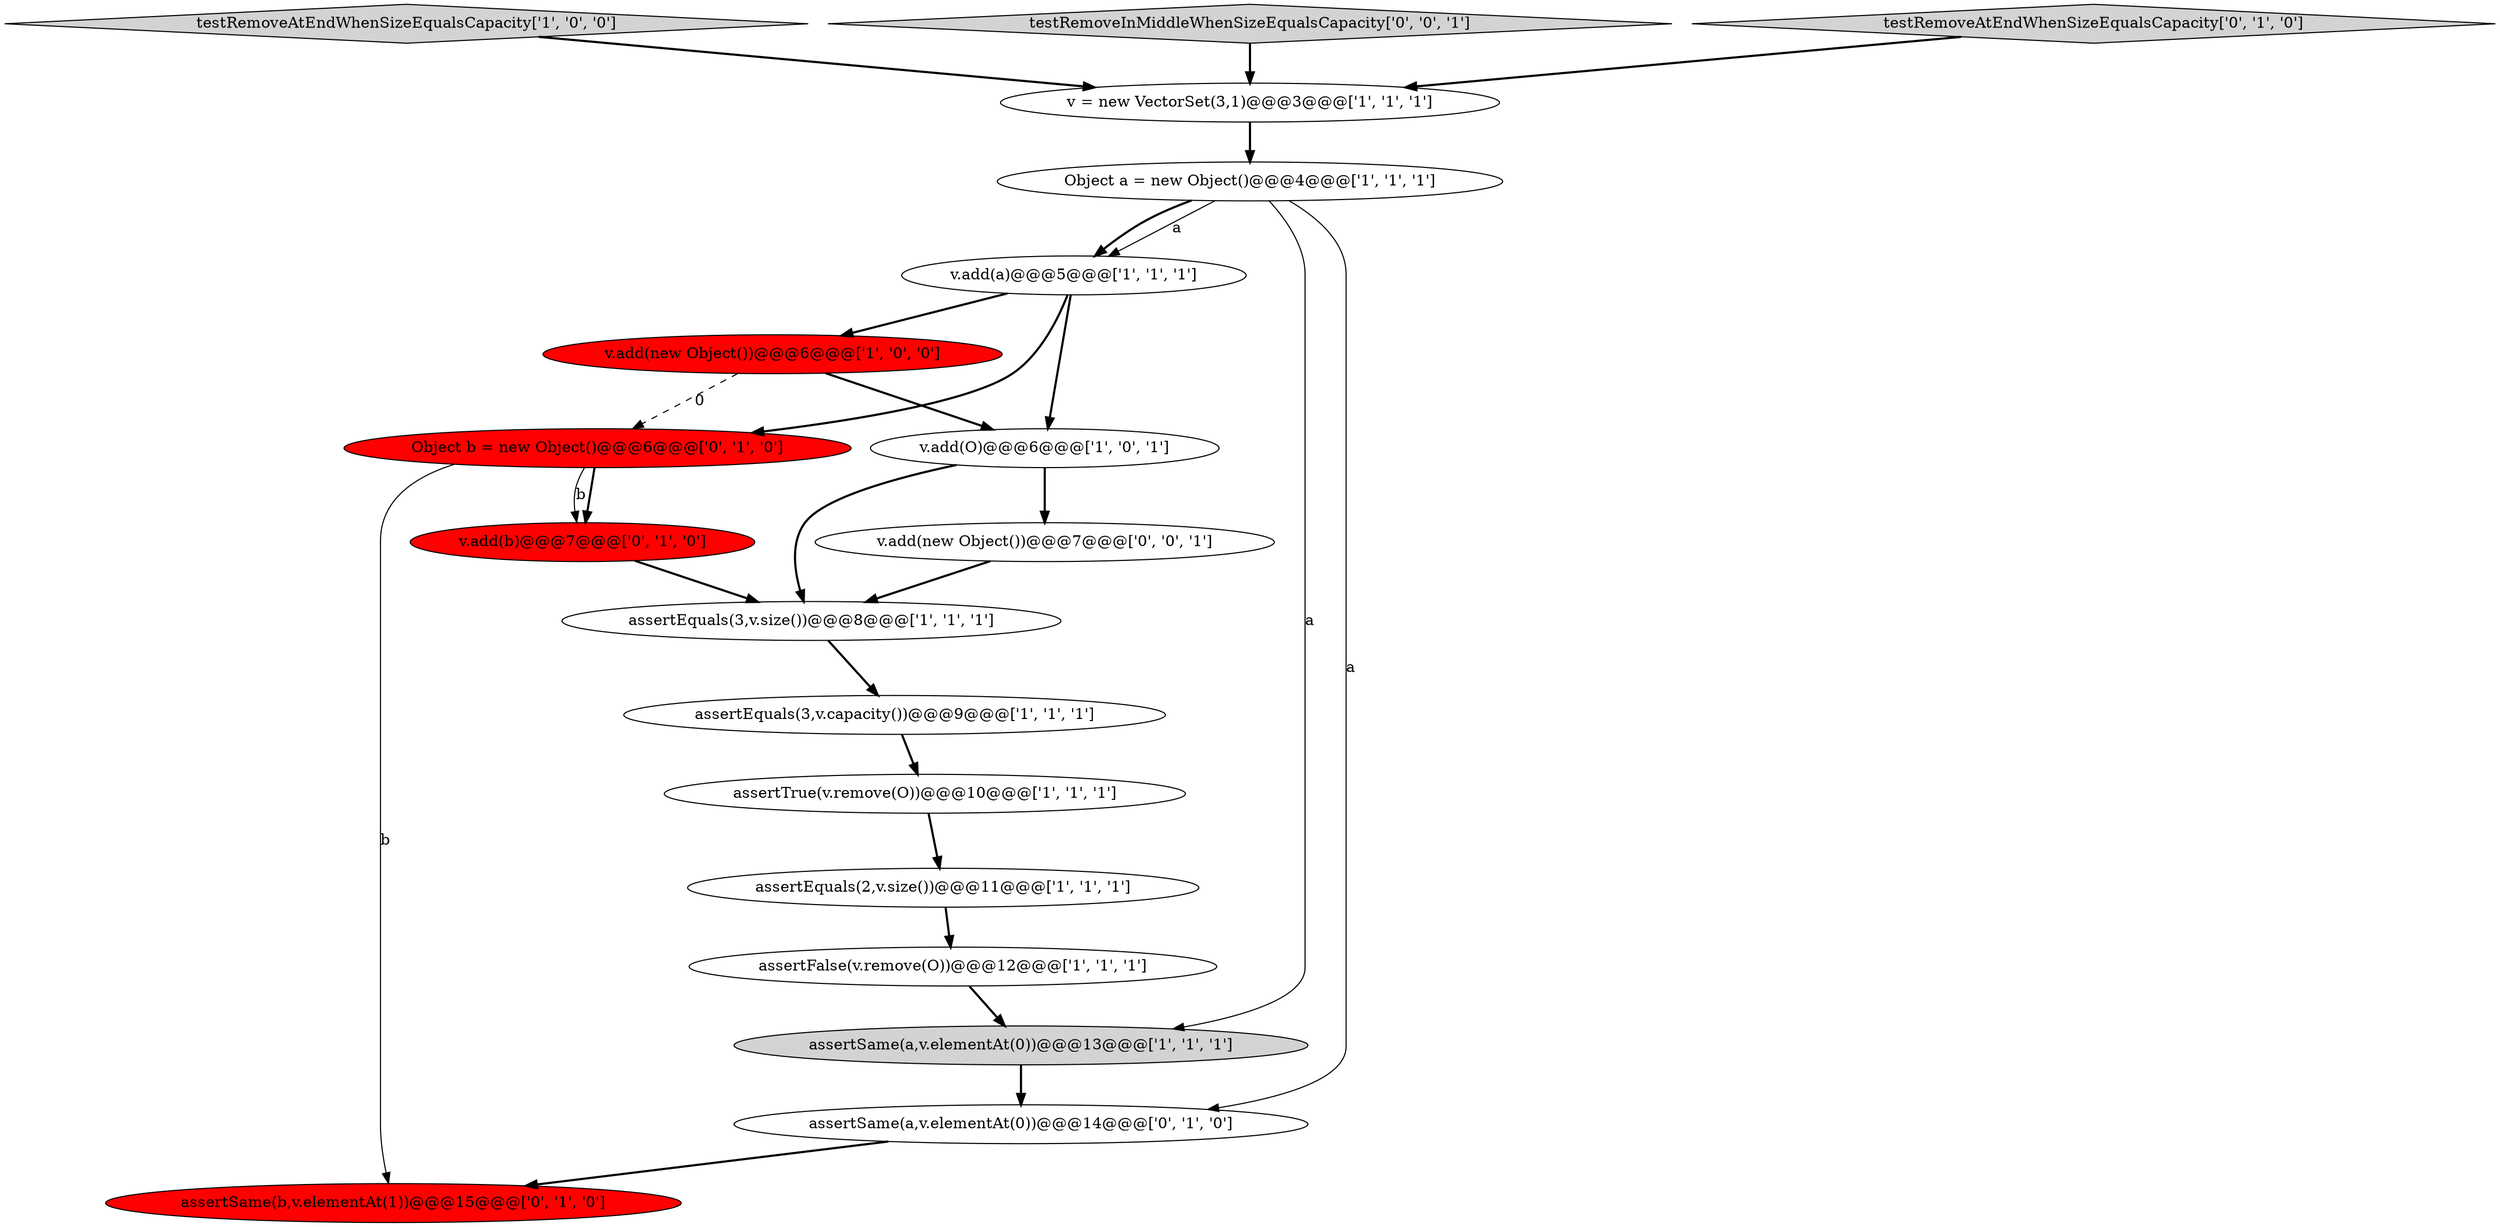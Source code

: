digraph {
2 [style = filled, label = "assertFalse(v.remove(O))@@@12@@@['1', '1', '1']", fillcolor = white, shape = ellipse image = "AAA0AAABBB1BBB"];
9 [style = filled, label = "testRemoveAtEndWhenSizeEqualsCapacity['1', '0', '0']", fillcolor = lightgray, shape = diamond image = "AAA0AAABBB1BBB"];
8 [style = filled, label = "v.add(new Object())@@@6@@@['1', '0', '0']", fillcolor = red, shape = ellipse image = "AAA1AAABBB1BBB"];
11 [style = filled, label = "assertEquals(3,v.capacity())@@@9@@@['1', '1', '1']", fillcolor = white, shape = ellipse image = "AAA0AAABBB1BBB"];
16 [style = filled, label = "Object b = new Object()@@@6@@@['0', '1', '0']", fillcolor = red, shape = ellipse image = "AAA1AAABBB2BBB"];
6 [style = filled, label = "v.add(a)@@@5@@@['1', '1', '1']", fillcolor = white, shape = ellipse image = "AAA0AAABBB1BBB"];
18 [style = filled, label = "testRemoveInMiddleWhenSizeEqualsCapacity['0', '0', '1']", fillcolor = lightgray, shape = diamond image = "AAA0AAABBB3BBB"];
3 [style = filled, label = "assertSame(a,v.elementAt(0))@@@13@@@['1', '1', '1']", fillcolor = lightgray, shape = ellipse image = "AAA0AAABBB1BBB"];
14 [style = filled, label = "assertSame(b,v.elementAt(1))@@@15@@@['0', '1', '0']", fillcolor = red, shape = ellipse image = "AAA1AAABBB2BBB"];
7 [style = filled, label = "assertTrue(v.remove(O))@@@10@@@['1', '1', '1']", fillcolor = white, shape = ellipse image = "AAA0AAABBB1BBB"];
15 [style = filled, label = "v.add(b)@@@7@@@['0', '1', '0']", fillcolor = red, shape = ellipse image = "AAA1AAABBB2BBB"];
10 [style = filled, label = "assertEquals(3,v.size())@@@8@@@['1', '1', '1']", fillcolor = white, shape = ellipse image = "AAA0AAABBB1BBB"];
17 [style = filled, label = "v.add(new Object())@@@7@@@['0', '0', '1']", fillcolor = white, shape = ellipse image = "AAA0AAABBB3BBB"];
12 [style = filled, label = "assertSame(a,v.elementAt(0))@@@14@@@['0', '1', '0']", fillcolor = white, shape = ellipse image = "AAA0AAABBB2BBB"];
5 [style = filled, label = "Object a = new Object()@@@4@@@['1', '1', '1']", fillcolor = white, shape = ellipse image = "AAA0AAABBB1BBB"];
4 [style = filled, label = "assertEquals(2,v.size())@@@11@@@['1', '1', '1']", fillcolor = white, shape = ellipse image = "AAA0AAABBB1BBB"];
0 [style = filled, label = "v = new VectorSet(3,1)@@@3@@@['1', '1', '1']", fillcolor = white, shape = ellipse image = "AAA0AAABBB1BBB"];
1 [style = filled, label = "v.add(O)@@@6@@@['1', '0', '1']", fillcolor = white, shape = ellipse image = "AAA0AAABBB1BBB"];
13 [style = filled, label = "testRemoveAtEndWhenSizeEqualsCapacity['0', '1', '0']", fillcolor = lightgray, shape = diamond image = "AAA0AAABBB2BBB"];
17->10 [style = bold, label=""];
16->15 [style = bold, label=""];
15->10 [style = bold, label=""];
5->6 [style = solid, label="a"];
16->15 [style = solid, label="b"];
8->16 [style = dashed, label="0"];
9->0 [style = bold, label=""];
2->3 [style = bold, label=""];
4->2 [style = bold, label=""];
7->4 [style = bold, label=""];
3->12 [style = bold, label=""];
5->3 [style = solid, label="a"];
1->17 [style = bold, label=""];
8->1 [style = bold, label=""];
6->1 [style = bold, label=""];
5->6 [style = bold, label=""];
6->16 [style = bold, label=""];
0->5 [style = bold, label=""];
6->8 [style = bold, label=""];
12->14 [style = bold, label=""];
16->14 [style = solid, label="b"];
1->10 [style = bold, label=""];
18->0 [style = bold, label=""];
11->7 [style = bold, label=""];
5->12 [style = solid, label="a"];
13->0 [style = bold, label=""];
10->11 [style = bold, label=""];
}
